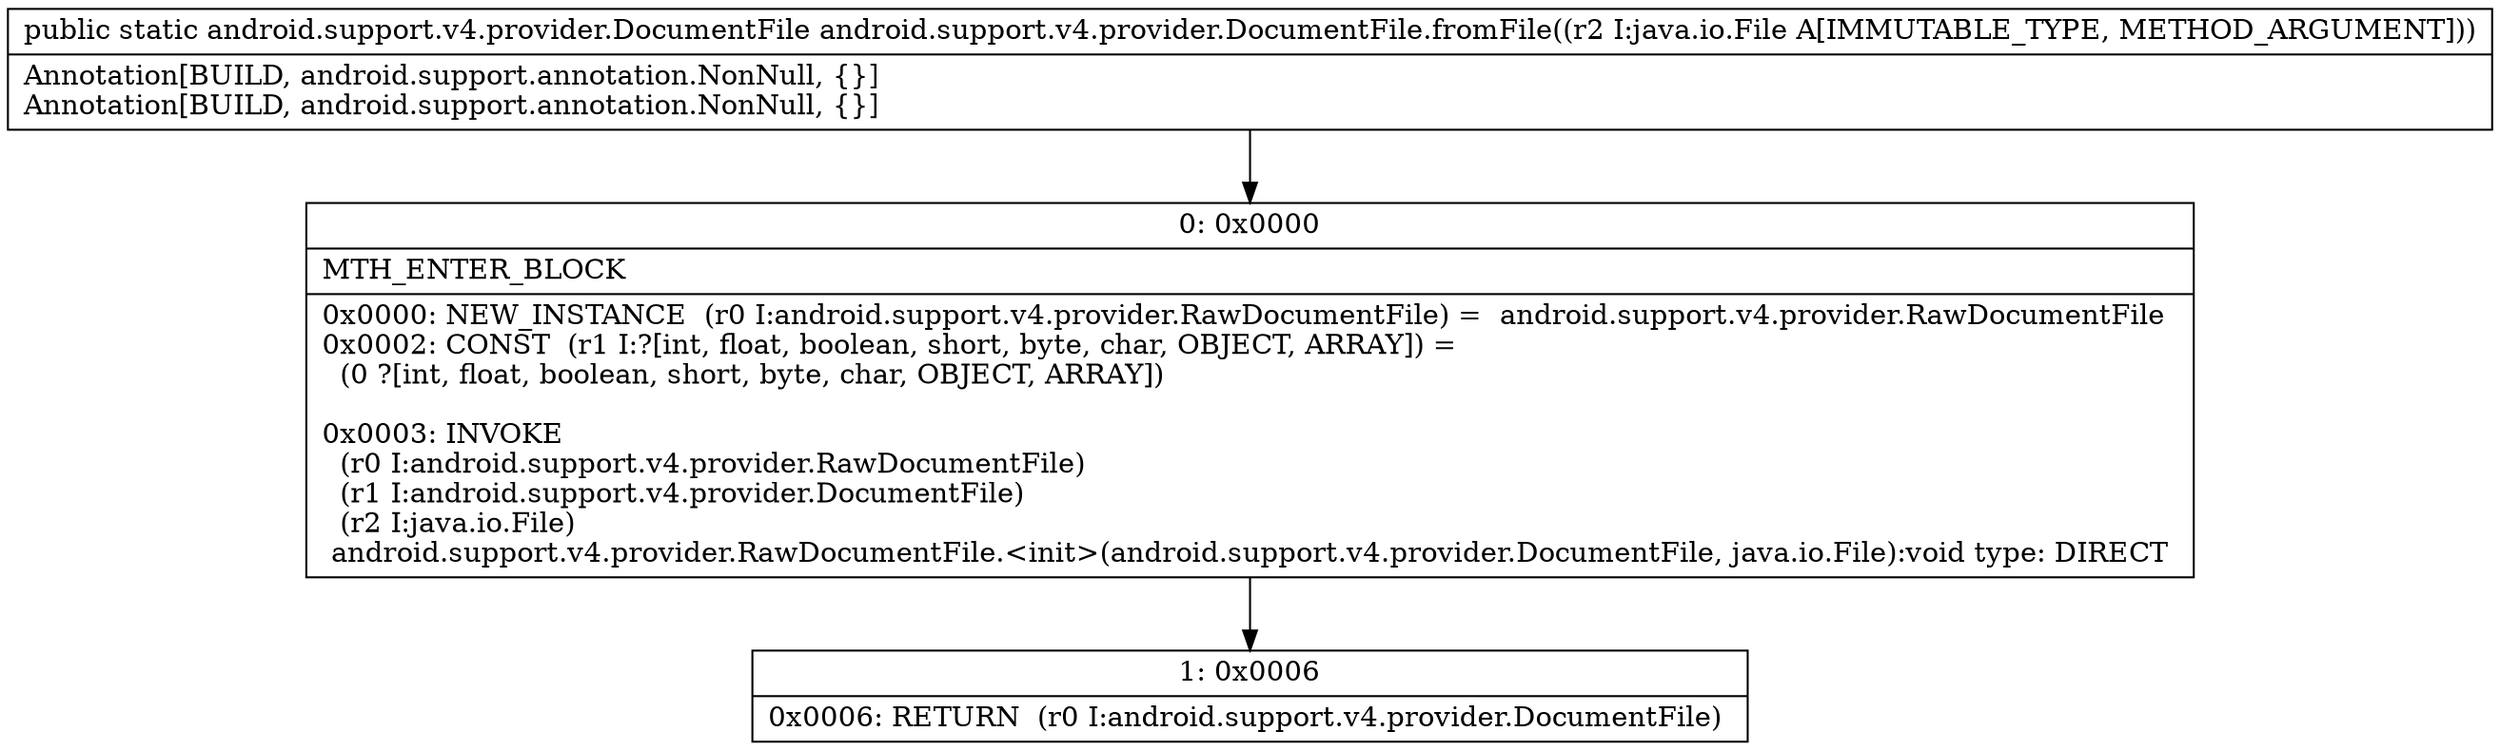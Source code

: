 digraph "CFG forandroid.support.v4.provider.DocumentFile.fromFile(Ljava\/io\/File;)Landroid\/support\/v4\/provider\/DocumentFile;" {
Node_0 [shape=record,label="{0\:\ 0x0000|MTH_ENTER_BLOCK\l|0x0000: NEW_INSTANCE  (r0 I:android.support.v4.provider.RawDocumentFile) =  android.support.v4.provider.RawDocumentFile \l0x0002: CONST  (r1 I:?[int, float, boolean, short, byte, char, OBJECT, ARRAY]) = \l  (0 ?[int, float, boolean, short, byte, char, OBJECT, ARRAY])\l \l0x0003: INVOKE  \l  (r0 I:android.support.v4.provider.RawDocumentFile)\l  (r1 I:android.support.v4.provider.DocumentFile)\l  (r2 I:java.io.File)\l android.support.v4.provider.RawDocumentFile.\<init\>(android.support.v4.provider.DocumentFile, java.io.File):void type: DIRECT \l}"];
Node_1 [shape=record,label="{1\:\ 0x0006|0x0006: RETURN  (r0 I:android.support.v4.provider.DocumentFile) \l}"];
MethodNode[shape=record,label="{public static android.support.v4.provider.DocumentFile android.support.v4.provider.DocumentFile.fromFile((r2 I:java.io.File A[IMMUTABLE_TYPE, METHOD_ARGUMENT]))  | Annotation[BUILD, android.support.annotation.NonNull, \{\}]\lAnnotation[BUILD, android.support.annotation.NonNull, \{\}]\l}"];
MethodNode -> Node_0;
Node_0 -> Node_1;
}

